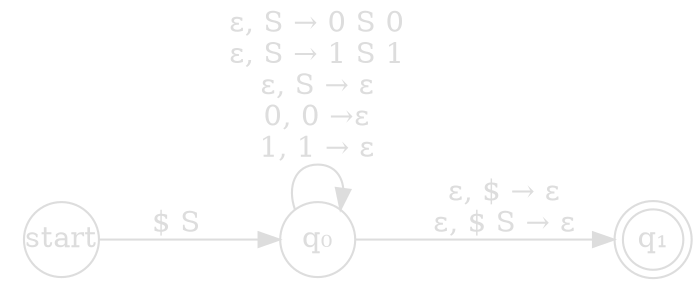 digraph {
    bgcolor="transparent";
    rankdir=LR;
    node [shape=circle, fixedsize=shape, width=0.5, color="#dddddd", fontcolor="#dddddd"];
    edge [color="#dddddd", fontcolor="#dddddd"];
    q₁ [shape=doublecircle, width=0.4];
    start -> q₀ [label="$ S"];
    q₀ -> q₁ [label="ε, $ → ε\nε, $ S → ε"];
    q₀ -> q₀ [label="ε, S → 0 S 0\nε, S → 1 S 1\nε, S → ε\n0, 0 →ε\n1, 1 → ε"];
}